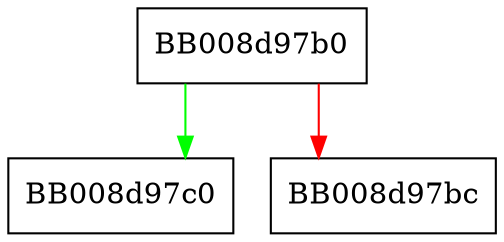 digraph __read_nocancel {
  node [shape="box"];
  graph [splines=ortho];
  BB008d97b0 -> BB008d97c0 [color="green"];
  BB008d97b0 -> BB008d97bc [color="red"];
}